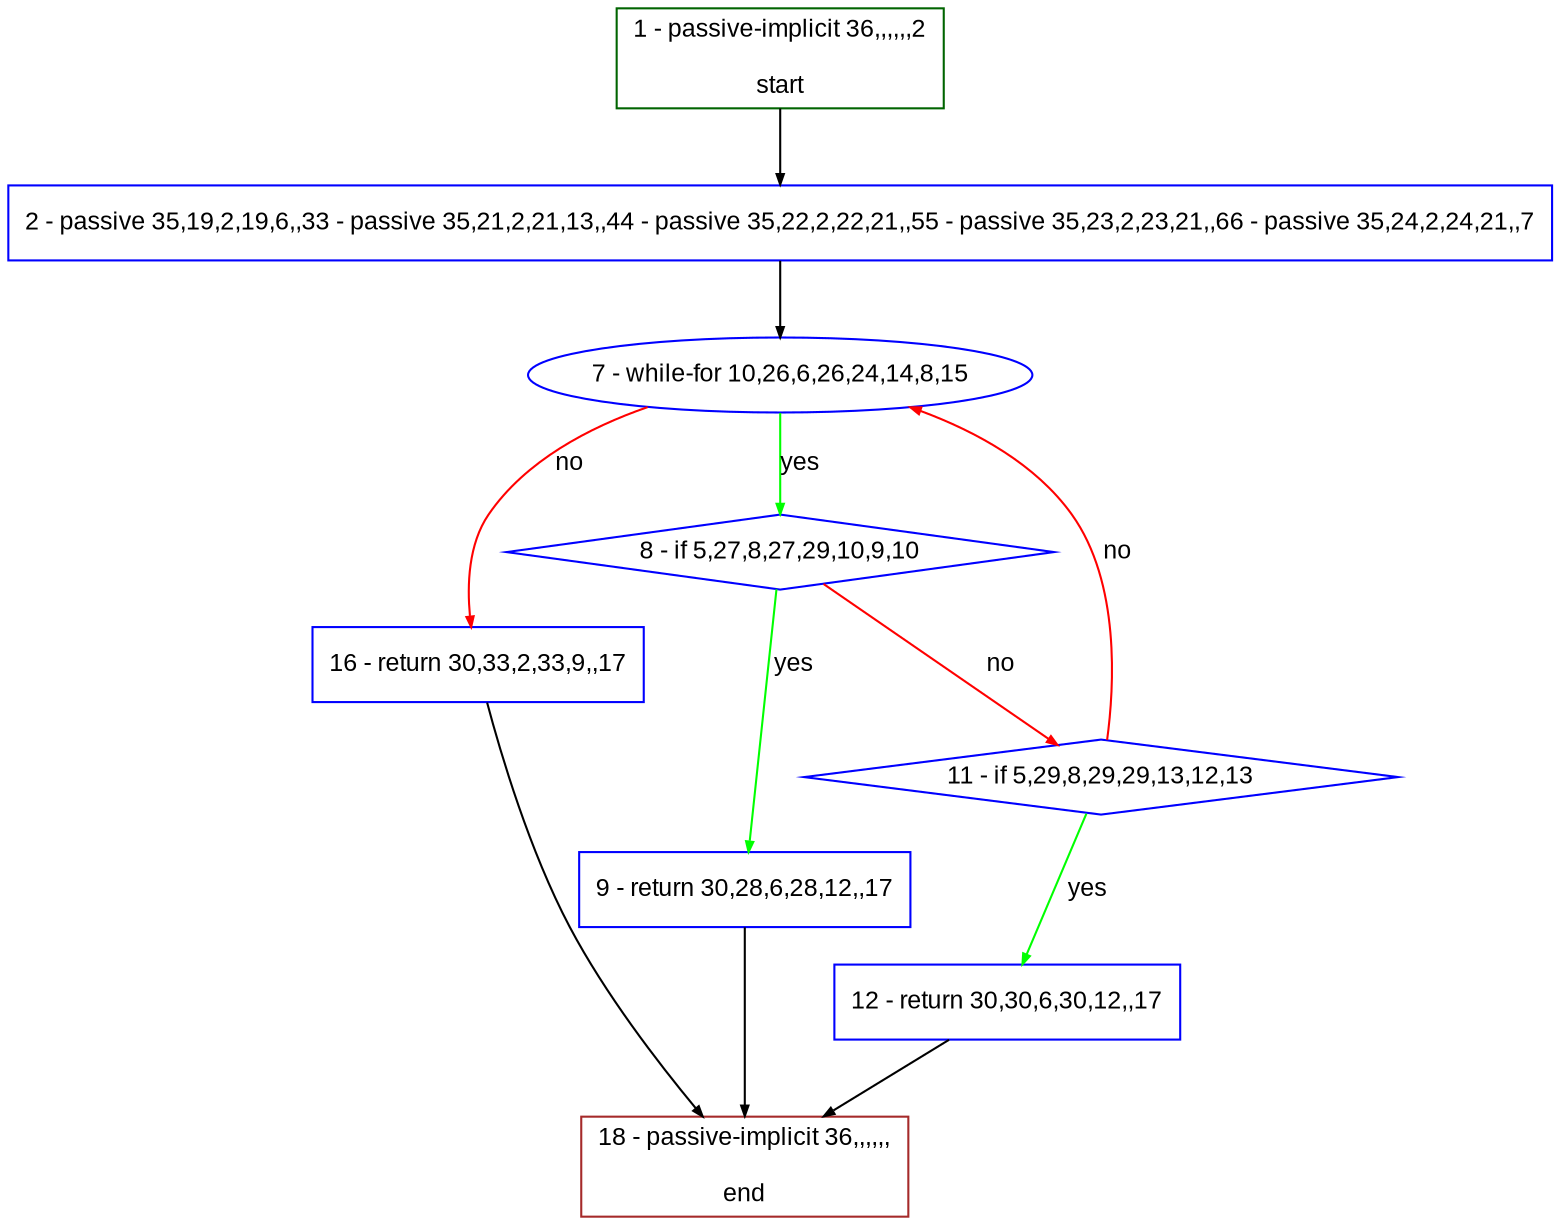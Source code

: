 digraph "" {
  graph [bgcolor="white", fillcolor="#FFFFCC", pack="true", packmode="clust", fontname="Arial", label="", fontsize="12", compound="true", style="rounded,filled"];
  node [node_initialized="no", fillcolor="white", fontname="Arial", label="", color="grey", fontsize="12", fixedsize="false", compound="true", shape="rectangle", style="filled"];
  edge [arrowtail="none", lhead="", fontcolor="black", fontname="Arial", label="", color="black", fontsize="12", arrowhead="normal", arrowsize="0.5", compound="true", ltail="", dir="forward"];
  __N1 [fillcolor="#ffffff", label="2 - passive 35,19,2,19,6,,33 - passive 35,21,2,21,13,,44 - passive 35,22,2,22,21,,55 - passive 35,23,2,23,21,,66 - passive 35,24,2,24,21,,7", color="#0000ff", shape="box", style="filled"];
  __N2 [fillcolor="#ffffff", label="1 - passive-implicit 36,,,,,,2\n\nstart", color="#006400", shape="box", style="filled"];
  __N3 [fillcolor="#ffffff", label="7 - while-for 10,26,6,26,24,14,8,15", color="#0000ff", shape="oval", style="filled"];
  __N4 [fillcolor="#ffffff", label="8 - if 5,27,8,27,29,10,9,10", color="#0000ff", shape="diamond", style="filled"];
  __N5 [fillcolor="#ffffff", label="16 - return 30,33,2,33,9,,17", color="#0000ff", shape="box", style="filled"];
  __N6 [fillcolor="#ffffff", label="9 - return 30,28,6,28,12,,17", color="#0000ff", shape="box", style="filled"];
  __N7 [fillcolor="#ffffff", label="11 - if 5,29,8,29,29,13,12,13", color="#0000ff", shape="diamond", style="filled"];
  __N8 [fillcolor="#ffffff", label="18 - passive-implicit 36,,,,,,\n\nend", color="#a52a2a", shape="box", style="filled"];
  __N9 [fillcolor="#ffffff", label="12 - return 30,30,6,30,12,,17", color="#0000ff", shape="box", style="filled"];
  __N2 -> __N1 [arrowtail="none", color="#000000", label="", arrowhead="normal", dir="forward"];
  __N1 -> __N3 [arrowtail="none", color="#000000", label="", arrowhead="normal", dir="forward"];
  __N3 -> __N4 [arrowtail="none", color="#00ff00", label="yes", arrowhead="normal", dir="forward"];
  __N3 -> __N5 [arrowtail="none", color="#ff0000", label="no", arrowhead="normal", dir="forward"];
  __N4 -> __N6 [arrowtail="none", color="#00ff00", label="yes", arrowhead="normal", dir="forward"];
  __N4 -> __N7 [arrowtail="none", color="#ff0000", label="no", arrowhead="normal", dir="forward"];
  __N6 -> __N8 [arrowtail="none", color="#000000", label="", arrowhead="normal", dir="forward"];
  __N7 -> __N3 [arrowtail="none", color="#ff0000", label="no", arrowhead="normal", dir="forward"];
  __N7 -> __N9 [arrowtail="none", color="#00ff00", label="yes", arrowhead="normal", dir="forward"];
  __N9 -> __N8 [arrowtail="none", color="#000000", label="", arrowhead="normal", dir="forward"];
  __N5 -> __N8 [arrowtail="none", color="#000000", label="", arrowhead="normal", dir="forward"];
}
